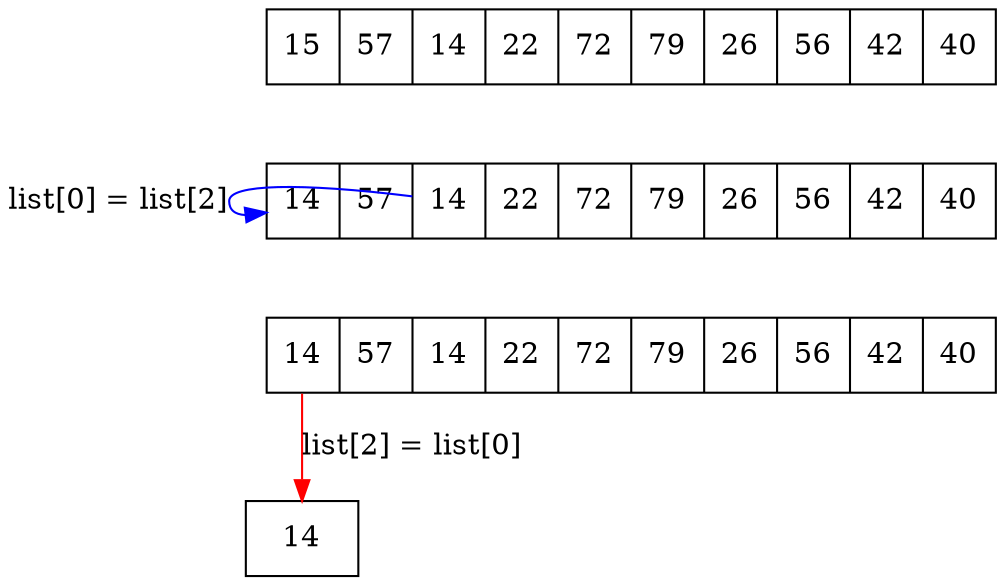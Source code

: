 
digraph G
{
        node [shape = record];
node0 [ label = "<f0> 15 | <f1> 57 | <f2> 14 | <f3> 22 | <f4> 72 | <f5> 79 | <f6> 26 | <f7> 56 | <f8> 42 | <f9> 40"];
node2:f0 -> node3:f0 [label="list[2] = list[0]",color=red];
node0:f0 -> node1:f0 [style=invisible,arrowhead=none];
node1:f0 -> node2:f0 [style=invisible,arrowhead=none];


node1 [ label = "<f0> 14 | <f1> 57 | <f2> 14 | <f3> 22 | <f4> 72 | <f5> 79 | <f6> 26 | <f7> 56 | <f8> 42 | <f9> 40"];
node1:f2 -> node1:f0 [label="list[0] = list[2]",color=blue];
node2 [ label = "<f0> 14 | <f1> 57 | <f2> 14 | <f3> 22 | <f4> 72 | <f5> 79 | <f6> 26 | <f7> 56 | <f8> 42 | <f9> 40"];

node3 [ label = "<f0> 14" ];
}